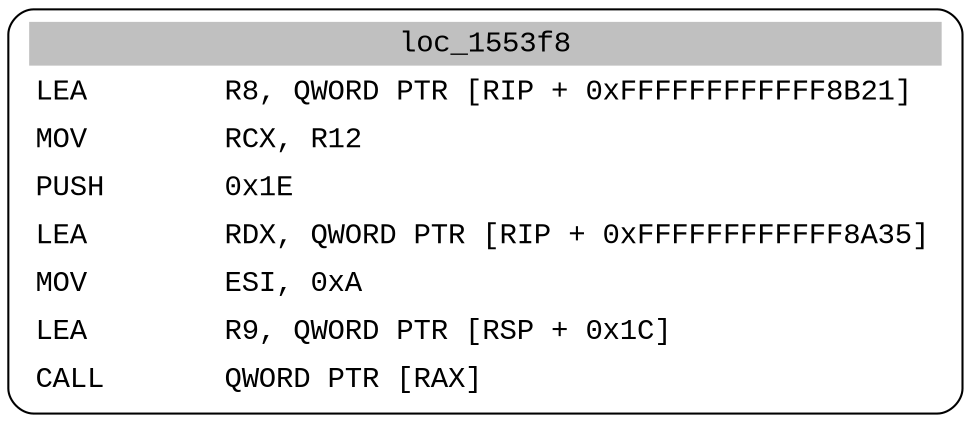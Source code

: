 digraph asm_graph {
1941 [
shape="Mrecord" fontname="Courier New"label =<<table border="0" cellborder="0" cellpadding="3"><tr><td align="center" colspan="2" bgcolor="grey">loc_1553f8</td></tr><tr><td align="left">LEA        R8, QWORD PTR [RIP + 0xFFFFFFFFFFFF8B21]</td></tr><tr><td align="left">MOV        RCX, R12</td></tr><tr><td align="left">PUSH       0x1E</td></tr><tr><td align="left">LEA        RDX, QWORD PTR [RIP + 0xFFFFFFFFFFFF8A35]</td></tr><tr><td align="left">MOV        ESI, 0xA</td></tr><tr><td align="left">LEA        R9, QWORD PTR [RSP + 0x1C]</td></tr><tr><td align="left">CALL       QWORD PTR [RAX]</td></tr></table>> ];
}